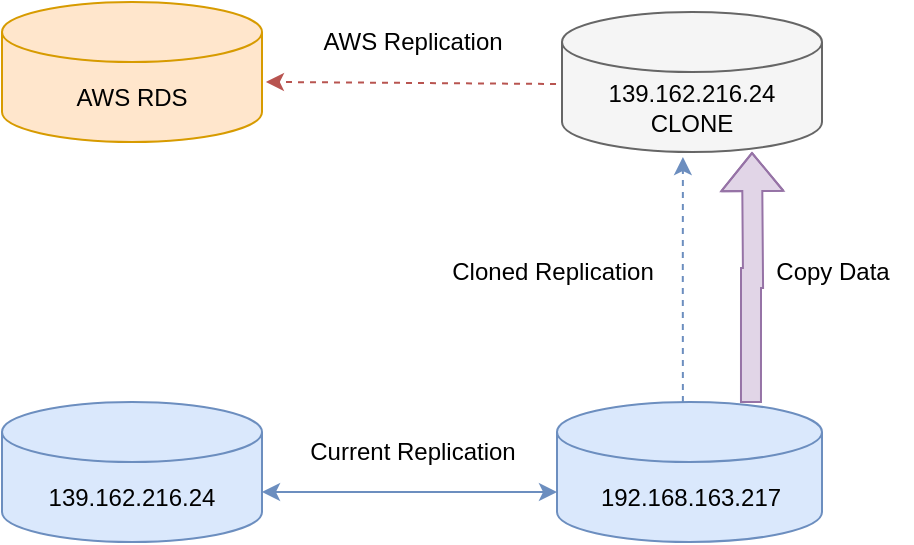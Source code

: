 <mxfile version="20.8.23" type="github">
  <diagram name="Page-1" id="aAhCiuHH3Xe1GVfv4I_A">
    <mxGraphModel dx="717" dy="391" grid="1" gridSize="10" guides="1" tooltips="1" connect="1" arrows="1" fold="1" page="1" pageScale="1" pageWidth="850" pageHeight="1100" math="0" shadow="0">
      <root>
        <mxCell id="0" />
        <mxCell id="1" parent="0" />
        <mxCell id="ooogCOXh6T6J2oBmAvg5-1" value="139.162.216.24" style="shape=cylinder3;whiteSpace=wrap;html=1;boundedLbl=1;backgroundOutline=1;size=15;fillColor=#dae8fc;strokeColor=#6c8ebf;fontColor=#000000;" vertex="1" parent="1">
          <mxGeometry x="210" y="300" width="130" height="70" as="geometry" />
        </mxCell>
        <mxCell id="ooogCOXh6T6J2oBmAvg5-2" value="&lt;div&gt;192.168.163.217&lt;/div&gt;" style="shape=cylinder3;whiteSpace=wrap;html=1;boundedLbl=1;backgroundOutline=1;size=15;fillColor=#dae8fc;strokeColor=#6c8ebf;fontColor=#000000;" vertex="1" parent="1">
          <mxGeometry x="487.5" y="300" width="132.5" height="70" as="geometry" />
        </mxCell>
        <mxCell id="ooogCOXh6T6J2oBmAvg5-3" value="&lt;div&gt;AWS RDS&lt;/div&gt;" style="shape=cylinder3;whiteSpace=wrap;html=1;boundedLbl=1;backgroundOutline=1;size=15;fillColor=#ffe6cc;strokeColor=#d79b00;fontColor=#000000;" vertex="1" parent="1">
          <mxGeometry x="210" y="100" width="130" height="70" as="geometry" />
        </mxCell>
        <mxCell id="ooogCOXh6T6J2oBmAvg5-8" style="edgeStyle=orthogonalEdgeStyle;rounded=0;orthogonalLoop=1;jettySize=auto;html=1;fillColor=#dae8fc;strokeColor=#6c8ebf;exitX=0.475;exitY=0;exitDx=0;exitDy=0;exitPerimeter=0;entryX=0.465;entryY=1.036;entryDx=0;entryDy=0;entryPerimeter=0;dashed=1;" edge="1" parent="1" source="ooogCOXh6T6J2oBmAvg5-2" target="ooogCOXh6T6J2oBmAvg5-4">
          <mxGeometry relative="1" as="geometry">
            <mxPoint x="520" y="230" as="targetPoint" />
          </mxGeometry>
        </mxCell>
        <mxCell id="ooogCOXh6T6J2oBmAvg5-4" value="139.162.216.24 CLONE" style="shape=cylinder3;whiteSpace=wrap;html=1;boundedLbl=1;backgroundOutline=1;size=15;fillColor=#f5f5f5;strokeColor=#666666;fontColor=#000000;" vertex="1" parent="1">
          <mxGeometry x="490" y="105" width="130" height="70" as="geometry" />
        </mxCell>
        <mxCell id="ooogCOXh6T6J2oBmAvg5-6" value="" style="endArrow=classic;startArrow=classic;html=1;rounded=0;entryX=0;entryY=0;entryDx=0;entryDy=45;entryPerimeter=0;exitX=1;exitY=0;exitDx=0;exitDy=45;exitPerimeter=0;fillColor=#dae8fc;strokeColor=#6c8ebf;" edge="1" parent="1" source="ooogCOXh6T6J2oBmAvg5-1" target="ooogCOXh6T6J2oBmAvg5-2">
          <mxGeometry width="50" height="50" relative="1" as="geometry">
            <mxPoint x="370" y="360" as="sourcePoint" />
            <mxPoint x="420" y="310" as="targetPoint" />
          </mxGeometry>
        </mxCell>
        <mxCell id="ooogCOXh6T6J2oBmAvg5-11" value="" style="endArrow=classic;html=1;rounded=0;exitX=-0.023;exitY=0.514;exitDx=0;exitDy=0;exitPerimeter=0;fillColor=#f8cecc;strokeColor=#b85450;entryX=1.015;entryY=0.571;entryDx=0;entryDy=0;entryPerimeter=0;dashed=1;" edge="1" parent="1" source="ooogCOXh6T6J2oBmAvg5-4" target="ooogCOXh6T6J2oBmAvg5-3">
          <mxGeometry width="50" height="50" relative="1" as="geometry">
            <mxPoint x="400" y="150" as="sourcePoint" />
            <mxPoint x="370" y="170" as="targetPoint" />
          </mxGeometry>
        </mxCell>
        <mxCell id="ooogCOXh6T6J2oBmAvg5-12" value="AWS Replication" style="text;html=1;align=center;verticalAlign=middle;resizable=0;points=[];autosize=1;strokeColor=none;fillColor=none;" vertex="1" parent="1">
          <mxGeometry x="360" y="105" width="110" height="30" as="geometry" />
        </mxCell>
        <mxCell id="ooogCOXh6T6J2oBmAvg5-13" value="Cloned Replication" style="text;html=1;align=center;verticalAlign=middle;resizable=0;points=[];autosize=1;strokeColor=none;fillColor=none;" vertex="1" parent="1">
          <mxGeometry x="420" y="220" width="130" height="30" as="geometry" />
        </mxCell>
        <mxCell id="ooogCOXh6T6J2oBmAvg5-14" value="Current Replication" style="text;html=1;align=center;verticalAlign=middle;resizable=0;points=[];autosize=1;strokeColor=none;fillColor=none;" vertex="1" parent="1">
          <mxGeometry x="350" y="310" width="130" height="30" as="geometry" />
        </mxCell>
        <mxCell id="ooogCOXh6T6J2oBmAvg5-20" style="edgeStyle=orthogonalEdgeStyle;rounded=0;orthogonalLoop=1;jettySize=auto;html=1;fillColor=#e1d5e7;strokeColor=#9673a6;exitX=0.732;exitY=0.007;exitDx=0;exitDy=0;exitPerimeter=0;entryX=0.465;entryY=1.036;entryDx=0;entryDy=0;entryPerimeter=0;shape=flexArrow;" edge="1" parent="1" source="ooogCOXh6T6J2oBmAvg5-2">
          <mxGeometry relative="1" as="geometry">
            <mxPoint x="585" y="297" as="sourcePoint" />
            <mxPoint x="585" y="175" as="targetPoint" />
          </mxGeometry>
        </mxCell>
        <mxCell id="ooogCOXh6T6J2oBmAvg5-22" value="Copy Data" style="text;html=1;align=center;verticalAlign=middle;resizable=0;points=[];autosize=1;strokeColor=none;fillColor=none;" vertex="1" parent="1">
          <mxGeometry x="585" y="220" width="80" height="30" as="geometry" />
        </mxCell>
      </root>
    </mxGraphModel>
  </diagram>
</mxfile>
